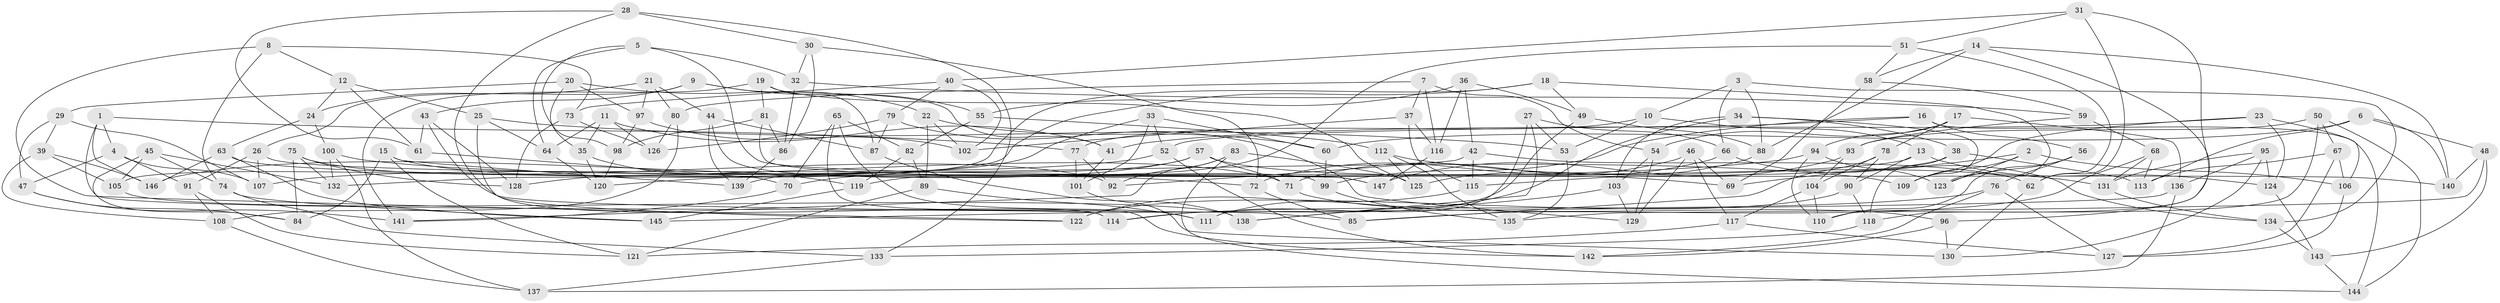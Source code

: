 // Generated by graph-tools (version 1.1) at 2025/16/03/09/25 04:16:17]
// undirected, 147 vertices, 294 edges
graph export_dot {
graph [start="1"]
  node [color=gray90,style=filled];
  1;
  2;
  3;
  4;
  5;
  6;
  7;
  8;
  9;
  10;
  11;
  12;
  13;
  14;
  15;
  16;
  17;
  18;
  19;
  20;
  21;
  22;
  23;
  24;
  25;
  26;
  27;
  28;
  29;
  30;
  31;
  32;
  33;
  34;
  35;
  36;
  37;
  38;
  39;
  40;
  41;
  42;
  43;
  44;
  45;
  46;
  47;
  48;
  49;
  50;
  51;
  52;
  53;
  54;
  55;
  56;
  57;
  58;
  59;
  60;
  61;
  62;
  63;
  64;
  65;
  66;
  67;
  68;
  69;
  70;
  71;
  72;
  73;
  74;
  75;
  76;
  77;
  78;
  79;
  80;
  81;
  82;
  83;
  84;
  85;
  86;
  87;
  88;
  89;
  90;
  91;
  92;
  93;
  94;
  95;
  96;
  97;
  98;
  99;
  100;
  101;
  102;
  103;
  104;
  105;
  106;
  107;
  108;
  109;
  110;
  111;
  112;
  113;
  114;
  115;
  116;
  117;
  118;
  119;
  120;
  121;
  122;
  123;
  124;
  125;
  126;
  127;
  128;
  129;
  130;
  131;
  132;
  133;
  134;
  135;
  136;
  137;
  138;
  139;
  140;
  141;
  142;
  143;
  144;
  145;
  146;
  147;
  1 -- 146;
  1 -- 114;
  1 -- 77;
  1 -- 4;
  2 -- 109;
  2 -- 106;
  2 -- 123;
  2 -- 69;
  3 -- 134;
  3 -- 88;
  3 -- 10;
  3 -- 66;
  4 -- 107;
  4 -- 47;
  4 -- 91;
  5 -- 98;
  5 -- 32;
  5 -- 64;
  5 -- 147;
  6 -- 140;
  6 -- 48;
  6 -- 60;
  6 -- 113;
  7 -- 54;
  7 -- 80;
  7 -- 116;
  7 -- 37;
  8 -- 122;
  8 -- 74;
  8 -- 73;
  8 -- 12;
  9 -- 41;
  9 -- 55;
  9 -- 26;
  9 -- 43;
  10 -- 13;
  10 -- 53;
  10 -- 77;
  11 -- 64;
  11 -- 41;
  11 -- 126;
  11 -- 35;
  12 -- 24;
  12 -- 25;
  12 -- 61;
  13 -- 124;
  13 -- 90;
  13 -- 119;
  14 -- 96;
  14 -- 58;
  14 -- 88;
  14 -- 140;
  15 -- 84;
  15 -- 139;
  15 -- 121;
  15 -- 71;
  16 -- 56;
  16 -- 99;
  16 -- 144;
  16 -- 52;
  17 -- 136;
  17 -- 54;
  17 -- 78;
  17 -- 94;
  18 -- 132;
  18 -- 105;
  18 -- 123;
  18 -- 49;
  19 -- 141;
  19 -- 81;
  19 -- 125;
  19 -- 87;
  20 -- 97;
  20 -- 29;
  20 -- 35;
  20 -- 22;
  21 -- 97;
  21 -- 24;
  21 -- 44;
  21 -- 80;
  22 -- 89;
  22 -- 102;
  22 -- 60;
  23 -- 124;
  23 -- 109;
  23 -- 41;
  23 -- 106;
  24 -- 63;
  24 -- 100;
  25 -- 53;
  25 -- 122;
  25 -- 64;
  26 -- 107;
  26 -- 91;
  26 -- 140;
  27 -- 111;
  27 -- 53;
  27 -- 66;
  27 -- 138;
  28 -- 61;
  28 -- 30;
  28 -- 133;
  28 -- 114;
  29 -- 107;
  29 -- 47;
  29 -- 39;
  30 -- 32;
  30 -- 72;
  30 -- 86;
  31 -- 110;
  31 -- 62;
  31 -- 40;
  31 -- 51;
  32 -- 86;
  32 -- 59;
  33 -- 60;
  33 -- 101;
  33 -- 128;
  33 -- 52;
  34 -- 103;
  34 -- 109;
  34 -- 111;
  34 -- 38;
  35 -- 119;
  35 -- 120;
  36 -- 42;
  36 -- 49;
  36 -- 55;
  36 -- 116;
  37 -- 115;
  37 -- 102;
  37 -- 116;
  38 -- 113;
  38 -- 115;
  38 -- 118;
  39 -- 146;
  39 -- 105;
  39 -- 108;
  40 -- 79;
  40 -- 102;
  40 -- 73;
  41 -- 101;
  42 -- 115;
  42 -- 92;
  42 -- 62;
  43 -- 85;
  43 -- 128;
  43 -- 61;
  44 -- 87;
  44 -- 139;
  44 -- 99;
  45 -- 74;
  45 -- 84;
  45 -- 105;
  45 -- 132;
  46 -- 69;
  46 -- 72;
  46 -- 129;
  46 -- 117;
  47 -- 141;
  47 -- 84;
  48 -- 140;
  48 -- 135;
  48 -- 143;
  49 -- 88;
  49 -- 114;
  50 -- 67;
  50 -- 118;
  50 -- 93;
  50 -- 144;
  51 -- 58;
  51 -- 62;
  51 -- 70;
  52 -- 142;
  52 -- 107;
  53 -- 135;
  54 -- 103;
  54 -- 129;
  55 -- 112;
  55 -- 82;
  56 -- 123;
  56 -- 110;
  56 -- 76;
  57 -- 139;
  57 -- 69;
  57 -- 71;
  57 -- 146;
  58 -- 69;
  58 -- 59;
  59 -- 93;
  59 -- 68;
  60 -- 99;
  61 -- 70;
  62 -- 130;
  63 -- 146;
  63 -- 72;
  63 -- 145;
  64 -- 120;
  65 -- 111;
  65 -- 82;
  65 -- 142;
  65 -- 70;
  66 -- 71;
  66 -- 134;
  67 -- 106;
  67 -- 127;
  67 -- 113;
  68 -- 131;
  68 -- 85;
  68 -- 113;
  70 -- 141;
  71 -- 96;
  72 -- 85;
  73 -- 128;
  73 -- 126;
  74 -- 145;
  74 -- 133;
  75 -- 128;
  75 -- 84;
  75 -- 132;
  75 -- 92;
  76 -- 114;
  76 -- 127;
  76 -- 142;
  77 -- 92;
  77 -- 101;
  78 -- 104;
  78 -- 85;
  78 -- 90;
  79 -- 129;
  79 -- 126;
  79 -- 87;
  80 -- 108;
  80 -- 126;
  81 -- 147;
  81 -- 86;
  81 -- 98;
  82 -- 89;
  82 -- 119;
  83 -- 141;
  83 -- 125;
  83 -- 144;
  83 -- 92;
  86 -- 139;
  87 -- 138;
  88 -- 125;
  89 -- 121;
  89 -- 111;
  90 -- 118;
  90 -- 122;
  91 -- 121;
  91 -- 108;
  93 -- 147;
  93 -- 104;
  94 -- 110;
  94 -- 120;
  94 -- 123;
  95 -- 130;
  95 -- 131;
  95 -- 124;
  95 -- 136;
  96 -- 142;
  96 -- 130;
  97 -- 98;
  97 -- 102;
  98 -- 120;
  99 -- 135;
  100 -- 132;
  100 -- 137;
  100 -- 109;
  101 -- 130;
  103 -- 138;
  103 -- 129;
  104 -- 117;
  104 -- 110;
  105 -- 138;
  106 -- 127;
  108 -- 137;
  112 -- 125;
  112 -- 135;
  112 -- 131;
  115 -- 122;
  116 -- 147;
  117 -- 127;
  117 -- 121;
  118 -- 133;
  119 -- 145;
  124 -- 143;
  131 -- 134;
  133 -- 137;
  134 -- 143;
  136 -- 137;
  136 -- 145;
  143 -- 144;
}
